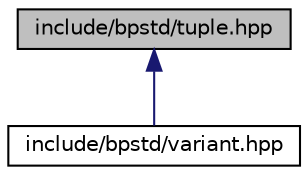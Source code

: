 digraph "include/bpstd/tuple.hpp"
{
 // LATEX_PDF_SIZE
  edge [fontname="Helvetica",fontsize="10",labelfontname="Helvetica",labelfontsize="10"];
  node [fontname="Helvetica",fontsize="10",shape=record];
  Node1 [label="include/bpstd/tuple.hpp",height=0.2,width=0.4,color="black", fillcolor="grey75", style="filled", fontcolor="black",tooltip="This header provides definitions from the C++ header <tuple>"];
  Node1 -> Node2 [dir="back",color="midnightblue",fontsize="10",style="solid",fontname="Helvetica"];
  Node2 [label="include/bpstd/variant.hpp",height=0.2,width=0.4,color="black", fillcolor="white", style="filled",URL="$d9/d7a/variant_8hpp.html",tooltip="This header provides definitions from the C++ header <variant>"];
}
